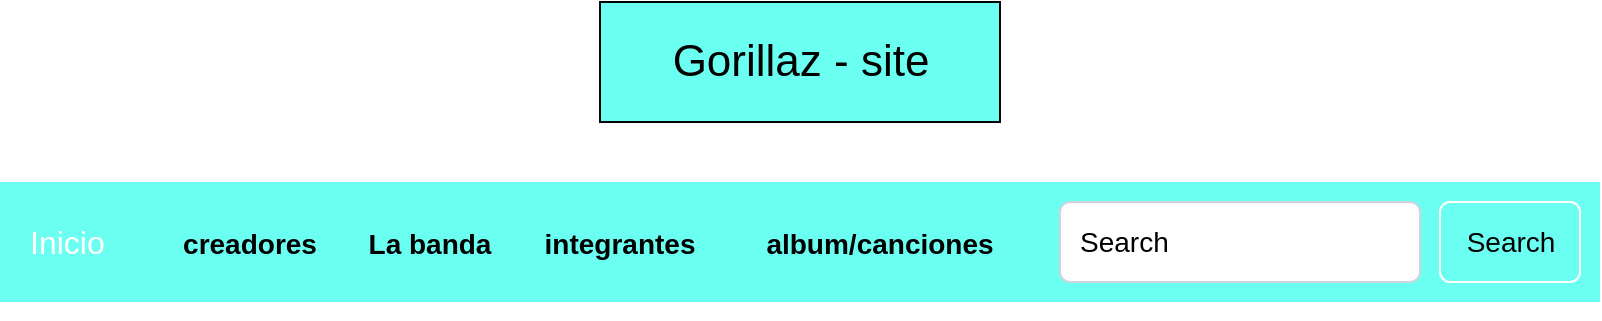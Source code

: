 <mxfile version="20.5.1" type="github">
  <diagram name="Page-1" id="c9db0220-8083-56f3-ca83-edcdcd058819">
    <mxGraphModel dx="1422" dy="755" grid="1" gridSize="10" guides="1" tooltips="1" connect="1" arrows="1" fold="1" page="1" pageScale="1.5" pageWidth="826" pageHeight="1169" background="#ffffff" math="0" shadow="0">
      <root>
        <mxCell id="0" style=";html=1;" />
        <mxCell id="1" style=";html=1;" parent="0" />
        <mxCell id="SYRkoXEtB8n94cKElQvw-8" style="edgeStyle=orthogonalEdgeStyle;rounded=0;orthogonalLoop=1;jettySize=auto;html=1;exitX=0.5;exitY=1;exitDx=0;exitDy=0;" edge="1" parent="1" source="Y6NmxUzX9inObwIOkbRW-29">
          <mxGeometry relative="1" as="geometry">
            <mxPoint x="620" y="280" as="targetPoint" />
          </mxGeometry>
        </mxCell>
        <mxCell id="Y6NmxUzX9inObwIOkbRW-29" value="Inicio" style="html=1;shadow=0;dashed=0;fillColor=#6BFFF2;strokeColor=none;fontSize=16;fontColor=#ffffff;align=left;spacing=15;fontStyle=0" parent="1" vertex="1">
          <mxGeometry x="220" y="230" width="800" height="60" as="geometry" />
        </mxCell>
        <mxCell id="Y6NmxUzX9inObwIOkbRW-30" value="creadores" style="fillColor=none;strokeColor=none;fontSize=14;fontColor=#000000;align=center;fontStyle=1" parent="Y6NmxUzX9inObwIOkbRW-29" vertex="1">
          <mxGeometry width="70" height="40" relative="1" as="geometry">
            <mxPoint x="90" y="10" as="offset" />
          </mxGeometry>
        </mxCell>
        <mxCell id="Y6NmxUzX9inObwIOkbRW-31" value="La banda" style="fillColor=none;strokeColor=none;fontSize=14;fontColor=#000000;align=center;fontStyle=1" parent="Y6NmxUzX9inObwIOkbRW-29" vertex="1">
          <mxGeometry width="70" height="40" relative="1" as="geometry">
            <mxPoint x="180" y="10" as="offset" />
          </mxGeometry>
        </mxCell>
        <mxCell id="Y6NmxUzX9inObwIOkbRW-32" value="integrantes" style="fillColor=none;strokeColor=none;fontSize=14;fontColor=#000000;align=center;spacingRight=0;fontStyle=1" parent="Y6NmxUzX9inObwIOkbRW-29" vertex="1">
          <mxGeometry width="80" height="40" relative="1" as="geometry">
            <mxPoint x="270" y="10" as="offset" />
          </mxGeometry>
        </mxCell>
        <mxCell id="Y6NmxUzX9inObwIOkbRW-33" value="album/canciones" style="fillColor=none;strokeColor=none;fontSize=14;fontColor=#000000;align=center;fontStyle=1" parent="Y6NmxUzX9inObwIOkbRW-29" vertex="1">
          <mxGeometry width="80" height="40" relative="1" as="geometry">
            <mxPoint x="400" y="10" as="offset" />
          </mxGeometry>
        </mxCell>
        <mxCell id="Y6NmxUzX9inObwIOkbRW-34" value="Search" style="html=1;shadow=0;dashed=0;shape=mxgraph.bootstrap.rrect;rSize=5;fontSize=14;fontColor=#000000;strokeColor=#ffffff;fillColor=none;" parent="Y6NmxUzX9inObwIOkbRW-29" vertex="1">
          <mxGeometry x="1" width="70" height="40" relative="1" as="geometry">
            <mxPoint x="-80" y="10" as="offset" />
          </mxGeometry>
        </mxCell>
        <mxCell id="Y6NmxUzX9inObwIOkbRW-35" value="Search" style="html=1;shadow=0;dashed=0;shape=mxgraph.bootstrap.rrect;rSize=5;fontSize=14;fontColor=#000000;strokeColor=#CED4DA;fillColor=#ffffff;align=left;spacing=10;" parent="Y6NmxUzX9inObwIOkbRW-29" vertex="1">
          <mxGeometry x="1" width="180" height="40" relative="1" as="geometry">
            <mxPoint x="-270" y="10" as="offset" />
          </mxGeometry>
        </mxCell>
        <mxCell id="SYRkoXEtB8n94cKElQvw-9" value="" style="rounded=0;whiteSpace=wrap;html=1;fontColor=#000000;fillColor=#6BFFF2;" vertex="1" parent="1">
          <mxGeometry x="520" y="140" width="200" height="60" as="geometry" />
        </mxCell>
        <mxCell id="SYRkoXEtB8n94cKElQvw-16" value="&lt;font style=&quot;font-size: 22px;&quot;&gt;Gorillaz &lt;font style=&quot;font-size: 22px;&quot;&gt;-&lt;/font&gt; site&lt;/font&gt;" style="text;html=1;align=center;verticalAlign=middle;resizable=0;points=[];autosize=1;strokeColor=none;fillColor=none;fontColor=#000000;" vertex="1" parent="1">
          <mxGeometry x="545" y="150" width="150" height="40" as="geometry" />
        </mxCell>
      </root>
    </mxGraphModel>
  </diagram>
</mxfile>

